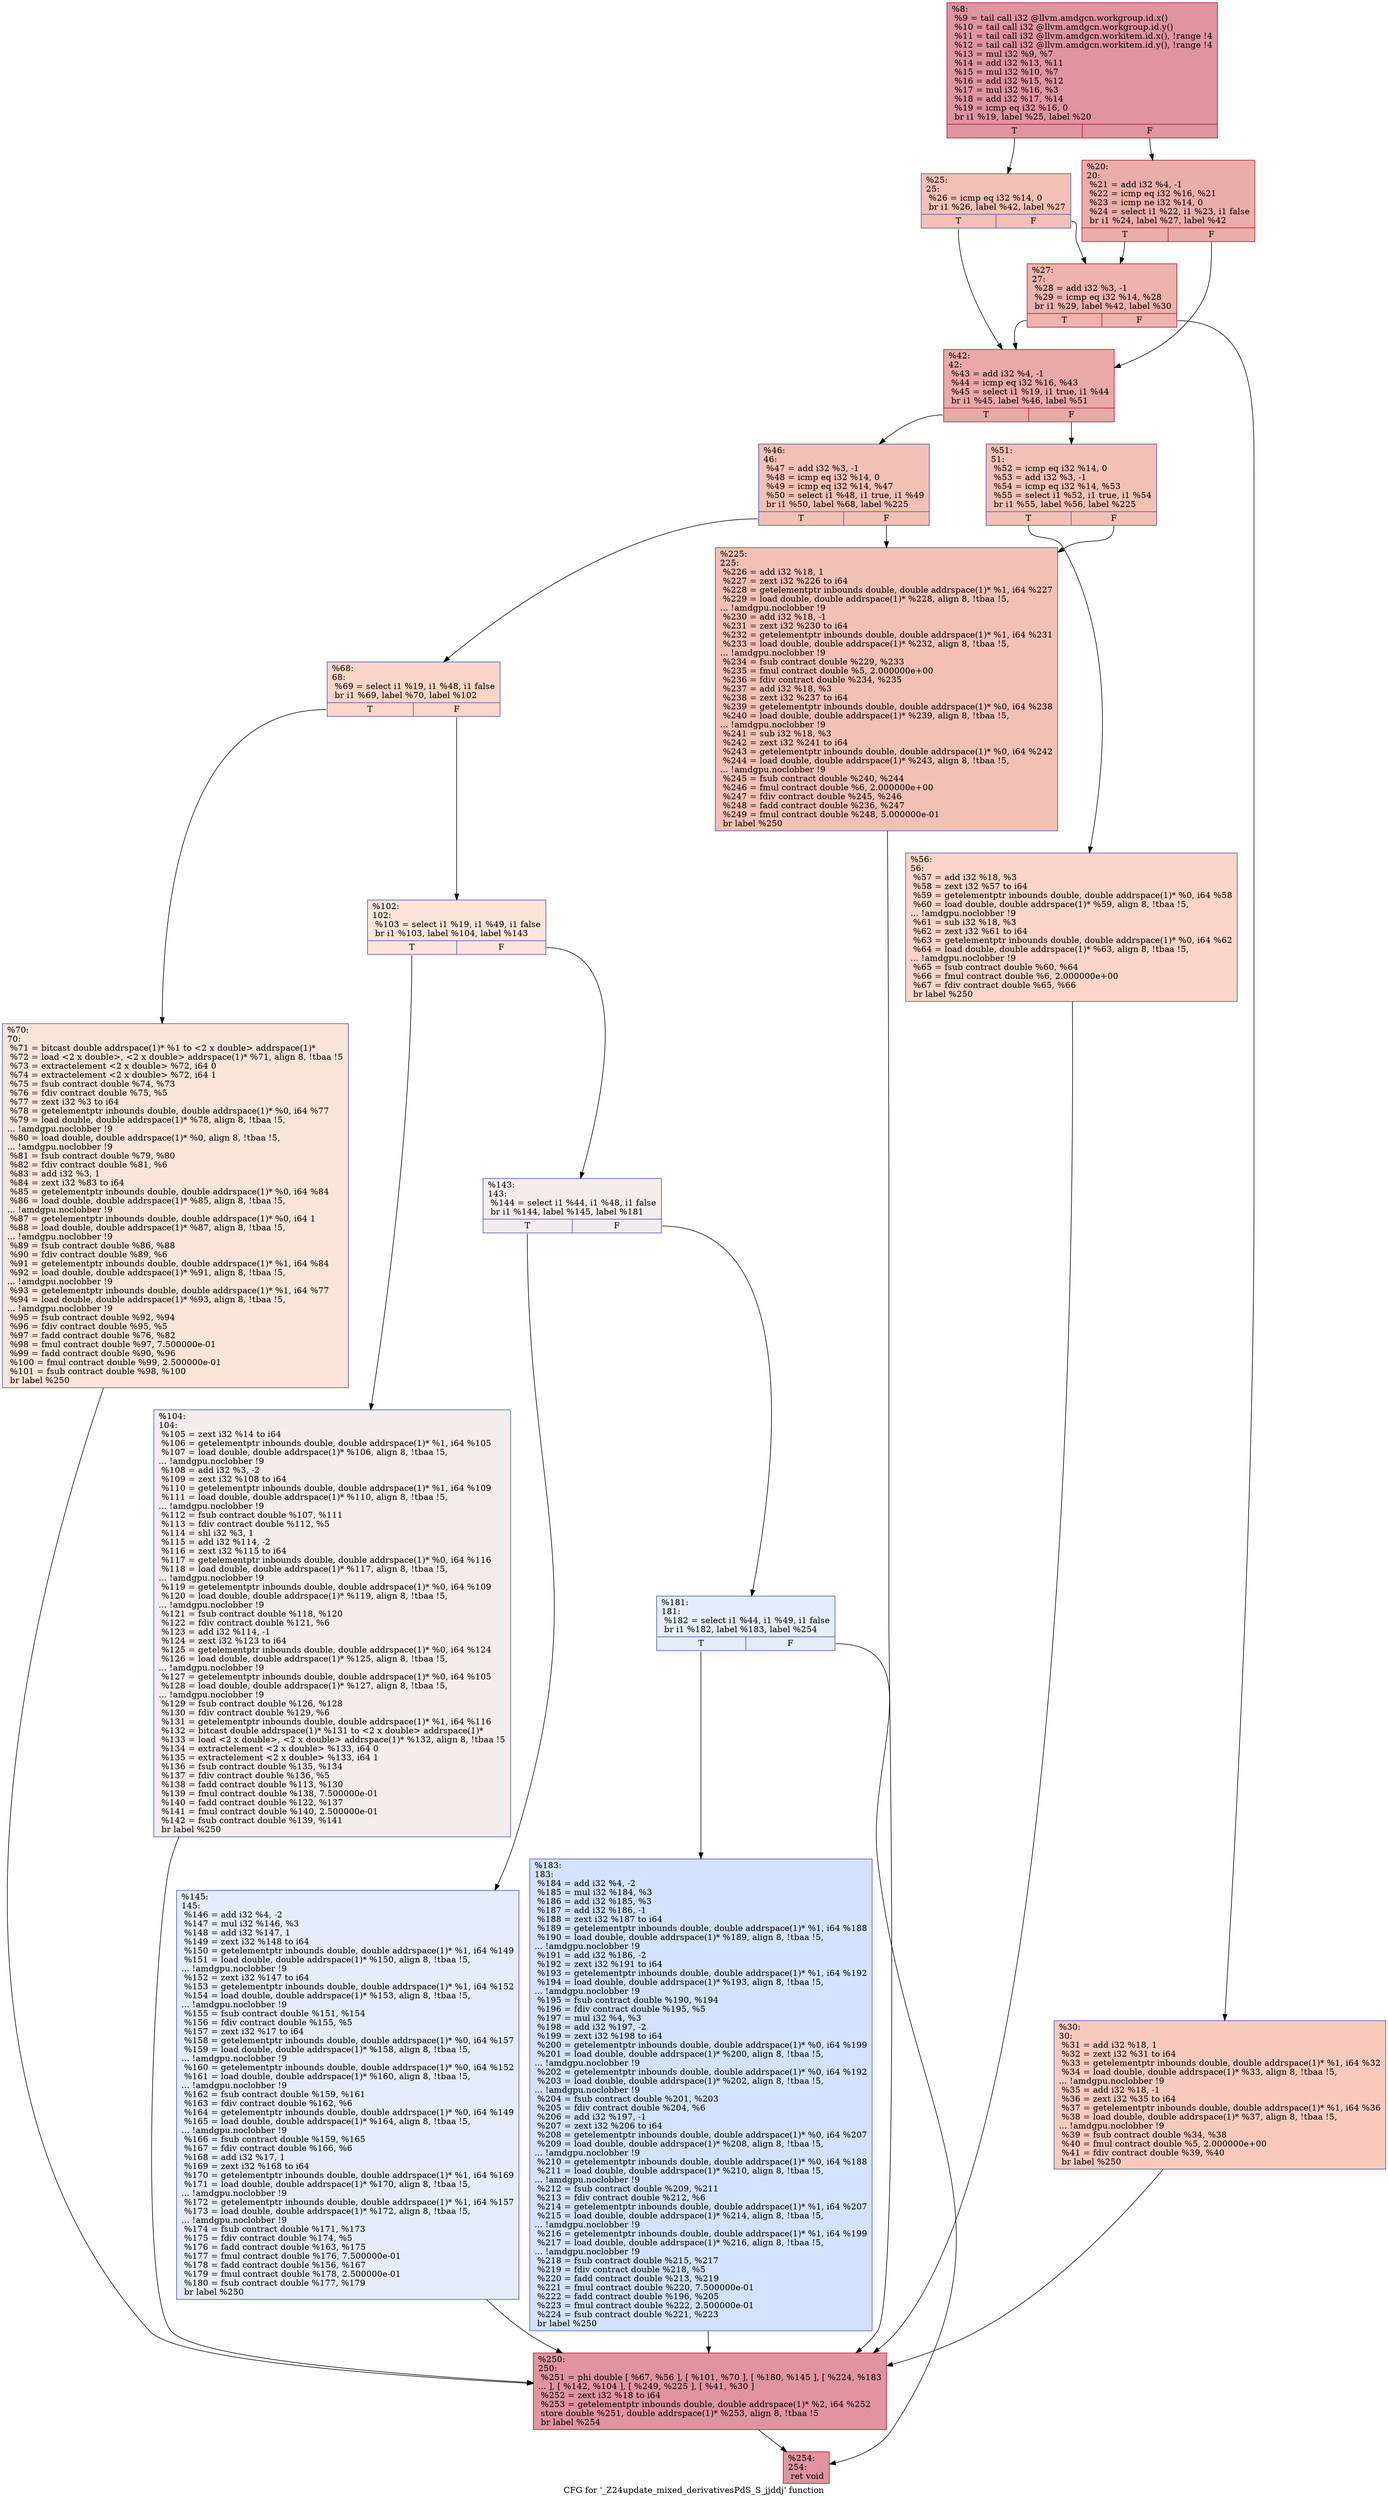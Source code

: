 digraph "CFG for '_Z24update_mixed_derivativesPdS_S_jjddj' function" {
	label="CFG for '_Z24update_mixed_derivativesPdS_S_jjddj' function";

	Node0x60ca200 [shape=record,color="#b70d28ff", style=filled, fillcolor="#b70d2870",label="{%8:\l  %9 = tail call i32 @llvm.amdgcn.workgroup.id.x()\l  %10 = tail call i32 @llvm.amdgcn.workgroup.id.y()\l  %11 = tail call i32 @llvm.amdgcn.workitem.id.x(), !range !4\l  %12 = tail call i32 @llvm.amdgcn.workitem.id.y(), !range !4\l  %13 = mul i32 %9, %7\l  %14 = add i32 %13, %11\l  %15 = mul i32 %10, %7\l  %16 = add i32 %15, %12\l  %17 = mul i32 %16, %3\l  %18 = add i32 %17, %14\l  %19 = icmp eq i32 %16, 0\l  br i1 %19, label %25, label %20\l|{<s0>T|<s1>F}}"];
	Node0x60ca200:s0 -> Node0x60cc6a0;
	Node0x60ca200:s1 -> Node0x60cc730;
	Node0x60cc730 [shape=record,color="#b70d28ff", style=filled, fillcolor="#d0473d70",label="{%20:\l20:                                               \l  %21 = add i32 %4, -1\l  %22 = icmp eq i32 %16, %21\l  %23 = icmp ne i32 %14, 0\l  %24 = select i1 %22, i1 %23, i1 false\l  br i1 %24, label %27, label %42\l|{<s0>T|<s1>F}}"];
	Node0x60cc730:s0 -> Node0x60ccb30;
	Node0x60cc730:s1 -> Node0x60ccb80;
	Node0x60cc6a0 [shape=record,color="#3d50c3ff", style=filled, fillcolor="#e5705870",label="{%25:\l25:                                               \l  %26 = icmp eq i32 %14, 0\l  br i1 %26, label %42, label %27\l|{<s0>T|<s1>F}}"];
	Node0x60cc6a0:s0 -> Node0x60ccb80;
	Node0x60cc6a0:s1 -> Node0x60ccb30;
	Node0x60ccb30 [shape=record,color="#b70d28ff", style=filled, fillcolor="#d6524470",label="{%27:\l27:                                               \l  %28 = add i32 %3, -1\l  %29 = icmp eq i32 %14, %28\l  br i1 %29, label %42, label %30\l|{<s0>T|<s1>F}}"];
	Node0x60ccb30:s0 -> Node0x60ccb80;
	Node0x60ccb30:s1 -> Node0x60ccf20;
	Node0x60ccf20 [shape=record,color="#3d50c3ff", style=filled, fillcolor="#ef886b70",label="{%30:\l30:                                               \l  %31 = add i32 %18, 1\l  %32 = zext i32 %31 to i64\l  %33 = getelementptr inbounds double, double addrspace(1)* %1, i64 %32\l  %34 = load double, double addrspace(1)* %33, align 8, !tbaa !5,\l... !amdgpu.noclobber !9\l  %35 = add i32 %18, -1\l  %36 = zext i32 %35 to i64\l  %37 = getelementptr inbounds double, double addrspace(1)* %1, i64 %36\l  %38 = load double, double addrspace(1)* %37, align 8, !tbaa !5,\l... !amdgpu.noclobber !9\l  %39 = fsub contract double %34, %38\l  %40 = fmul contract double %5, 2.000000e+00\l  %41 = fdiv contract double %39, %40\l  br label %250\l}"];
	Node0x60ccf20 -> Node0x60cf080;
	Node0x60ccb80 [shape=record,color="#b70d28ff", style=filled, fillcolor="#ca3b3770",label="{%42:\l42:                                               \l  %43 = add i32 %4, -1\l  %44 = icmp eq i32 %16, %43\l  %45 = select i1 %19, i1 true, i1 %44\l  br i1 %45, label %46, label %51\l|{<s0>T|<s1>F}}"];
	Node0x60ccb80:s0 -> Node0x60cf350;
	Node0x60ccb80:s1 -> Node0x60cf3a0;
	Node0x60cf350 [shape=record,color="#3d50c3ff", style=filled, fillcolor="#e5705870",label="{%46:\l46:                                               \l  %47 = add i32 %3, -1\l  %48 = icmp eq i32 %14, 0\l  %49 = icmp eq i32 %14, %47\l  %50 = select i1 %48, i1 true, i1 %49\l  br i1 %50, label %68, label %225\l|{<s0>T|<s1>F}}"];
	Node0x60cf350:s0 -> Node0x60cf740;
	Node0x60cf350:s1 -> Node0x60cf790;
	Node0x60cf3a0 [shape=record,color="#3d50c3ff", style=filled, fillcolor="#e5705870",label="{%51:\l51:                                               \l  %52 = icmp eq i32 %14, 0\l  %53 = add i32 %3, -1\l  %54 = icmp eq i32 %14, %53\l  %55 = select i1 %52, i1 true, i1 %54\l  br i1 %55, label %56, label %225\l|{<s0>T|<s1>F}}"];
	Node0x60cf3a0:s0 -> Node0x60cfb30;
	Node0x60cf3a0:s1 -> Node0x60cf790;
	Node0x60cfb30 [shape=record,color="#3d50c3ff", style=filled, fillcolor="#f5a08170",label="{%56:\l56:                                               \l  %57 = add i32 %18, %3\l  %58 = zext i32 %57 to i64\l  %59 = getelementptr inbounds double, double addrspace(1)* %0, i64 %58\l  %60 = load double, double addrspace(1)* %59, align 8, !tbaa !5,\l... !amdgpu.noclobber !9\l  %61 = sub i32 %18, %3\l  %62 = zext i32 %61 to i64\l  %63 = getelementptr inbounds double, double addrspace(1)* %0, i64 %62\l  %64 = load double, double addrspace(1)* %63, align 8, !tbaa !5,\l... !amdgpu.noclobber !9\l  %65 = fsub contract double %60, %64\l  %66 = fmul contract double %6, 2.000000e+00\l  %67 = fdiv contract double %65, %66\l  br label %250\l}"];
	Node0x60cfb30 -> Node0x60cf080;
	Node0x60cf740 [shape=record,color="#3d50c3ff", style=filled, fillcolor="#f5a08170",label="{%68:\l68:                                               \l  %69 = select i1 %19, i1 %48, i1 false\l  br i1 %69, label %70, label %102\l|{<s0>T|<s1>F}}"];
	Node0x60cf740:s0 -> Node0x60cd300;
	Node0x60cf740:s1 -> Node0x60d05f0;
	Node0x60cd300 [shape=record,color="#3d50c3ff", style=filled, fillcolor="#f5c1a970",label="{%70:\l70:                                               \l  %71 = bitcast double addrspace(1)* %1 to \<2 x double\> addrspace(1)*\l  %72 = load \<2 x double\>, \<2 x double\> addrspace(1)* %71, align 8, !tbaa !5\l  %73 = extractelement \<2 x double\> %72, i64 0\l  %74 = extractelement \<2 x double\> %72, i64 1\l  %75 = fsub contract double %74, %73\l  %76 = fdiv contract double %75, %5\l  %77 = zext i32 %3 to i64\l  %78 = getelementptr inbounds double, double addrspace(1)* %0, i64 %77\l  %79 = load double, double addrspace(1)* %78, align 8, !tbaa !5,\l... !amdgpu.noclobber !9\l  %80 = load double, double addrspace(1)* %0, align 8, !tbaa !5,\l... !amdgpu.noclobber !9\l  %81 = fsub contract double %79, %80\l  %82 = fdiv contract double %81, %6\l  %83 = add i32 %3, 1\l  %84 = zext i32 %83 to i64\l  %85 = getelementptr inbounds double, double addrspace(1)* %0, i64 %84\l  %86 = load double, double addrspace(1)* %85, align 8, !tbaa !5,\l... !amdgpu.noclobber !9\l  %87 = getelementptr inbounds double, double addrspace(1)* %0, i64 1\l  %88 = load double, double addrspace(1)* %87, align 8, !tbaa !5,\l... !amdgpu.noclobber !9\l  %89 = fsub contract double %86, %88\l  %90 = fdiv contract double %89, %6\l  %91 = getelementptr inbounds double, double addrspace(1)* %1, i64 %84\l  %92 = load double, double addrspace(1)* %91, align 8, !tbaa !5,\l... !amdgpu.noclobber !9\l  %93 = getelementptr inbounds double, double addrspace(1)* %1, i64 %77\l  %94 = load double, double addrspace(1)* %93, align 8, !tbaa !5,\l... !amdgpu.noclobber !9\l  %95 = fsub contract double %92, %94\l  %96 = fdiv contract double %95, %5\l  %97 = fadd contract double %76, %82\l  %98 = fmul contract double %97, 7.500000e-01\l  %99 = fadd contract double %90, %96\l  %100 = fmul contract double %99, 2.500000e-01\l  %101 = fsub contract double %98, %100\l  br label %250\l}"];
	Node0x60cd300 -> Node0x60cf080;
	Node0x60d05f0 [shape=record,color="#3d50c3ff", style=filled, fillcolor="#f5c1a970",label="{%102:\l102:                                              \l  %103 = select i1 %19, i1 %49, i1 false\l  br i1 %103, label %104, label %143\l|{<s0>T|<s1>F}}"];
	Node0x60d05f0:s0 -> Node0x60d2110;
	Node0x60d05f0:s1 -> Node0x60d2160;
	Node0x60d2110 [shape=record,color="#3d50c3ff", style=filled, fillcolor="#e3d9d370",label="{%104:\l104:                                              \l  %105 = zext i32 %14 to i64\l  %106 = getelementptr inbounds double, double addrspace(1)* %1, i64 %105\l  %107 = load double, double addrspace(1)* %106, align 8, !tbaa !5,\l... !amdgpu.noclobber !9\l  %108 = add i32 %3, -2\l  %109 = zext i32 %108 to i64\l  %110 = getelementptr inbounds double, double addrspace(1)* %1, i64 %109\l  %111 = load double, double addrspace(1)* %110, align 8, !tbaa !5,\l... !amdgpu.noclobber !9\l  %112 = fsub contract double %107, %111\l  %113 = fdiv contract double %112, %5\l  %114 = shl i32 %3, 1\l  %115 = add i32 %114, -2\l  %116 = zext i32 %115 to i64\l  %117 = getelementptr inbounds double, double addrspace(1)* %0, i64 %116\l  %118 = load double, double addrspace(1)* %117, align 8, !tbaa !5,\l... !amdgpu.noclobber !9\l  %119 = getelementptr inbounds double, double addrspace(1)* %0, i64 %109\l  %120 = load double, double addrspace(1)* %119, align 8, !tbaa !5,\l... !amdgpu.noclobber !9\l  %121 = fsub contract double %118, %120\l  %122 = fdiv contract double %121, %6\l  %123 = add i32 %114, -1\l  %124 = zext i32 %123 to i64\l  %125 = getelementptr inbounds double, double addrspace(1)* %0, i64 %124\l  %126 = load double, double addrspace(1)* %125, align 8, !tbaa !5,\l... !amdgpu.noclobber !9\l  %127 = getelementptr inbounds double, double addrspace(1)* %0, i64 %105\l  %128 = load double, double addrspace(1)* %127, align 8, !tbaa !5,\l... !amdgpu.noclobber !9\l  %129 = fsub contract double %126, %128\l  %130 = fdiv contract double %129, %6\l  %131 = getelementptr inbounds double, double addrspace(1)* %1, i64 %116\l  %132 = bitcast double addrspace(1)* %131 to \<2 x double\> addrspace(1)*\l  %133 = load \<2 x double\>, \<2 x double\> addrspace(1)* %132, align 8, !tbaa !5\l  %134 = extractelement \<2 x double\> %133, i64 0\l  %135 = extractelement \<2 x double\> %133, i64 1\l  %136 = fsub contract double %135, %134\l  %137 = fdiv contract double %136, %5\l  %138 = fadd contract double %113, %130\l  %139 = fmul contract double %138, 7.500000e-01\l  %140 = fadd contract double %122, %137\l  %141 = fmul contract double %140, 2.500000e-01\l  %142 = fsub contract double %139, %141\l  br label %250\l}"];
	Node0x60d2110 -> Node0x60cf080;
	Node0x60d2160 [shape=record,color="#3d50c3ff", style=filled, fillcolor="#e3d9d370",label="{%143:\l143:                                              \l  %144 = select i1 %44, i1 %48, i1 false\l  br i1 %144, label %145, label %181\l|{<s0>T|<s1>F}}"];
	Node0x60d2160:s0 -> Node0x60d0480;
	Node0x60d2160:s1 -> Node0x60d3dd0;
	Node0x60d0480 [shape=record,color="#3d50c3ff", style=filled, fillcolor="#c5d6f270",label="{%145:\l145:                                              \l  %146 = add i32 %4, -2\l  %147 = mul i32 %146, %3\l  %148 = add i32 %147, 1\l  %149 = zext i32 %148 to i64\l  %150 = getelementptr inbounds double, double addrspace(1)* %1, i64 %149\l  %151 = load double, double addrspace(1)* %150, align 8, !tbaa !5,\l... !amdgpu.noclobber !9\l  %152 = zext i32 %147 to i64\l  %153 = getelementptr inbounds double, double addrspace(1)* %1, i64 %152\l  %154 = load double, double addrspace(1)* %153, align 8, !tbaa !5,\l... !amdgpu.noclobber !9\l  %155 = fsub contract double %151, %154\l  %156 = fdiv contract double %155, %5\l  %157 = zext i32 %17 to i64\l  %158 = getelementptr inbounds double, double addrspace(1)* %0, i64 %157\l  %159 = load double, double addrspace(1)* %158, align 8, !tbaa !5,\l... !amdgpu.noclobber !9\l  %160 = getelementptr inbounds double, double addrspace(1)* %0, i64 %152\l  %161 = load double, double addrspace(1)* %160, align 8, !tbaa !5,\l... !amdgpu.noclobber !9\l  %162 = fsub contract double %159, %161\l  %163 = fdiv contract double %162, %6\l  %164 = getelementptr inbounds double, double addrspace(1)* %0, i64 %149\l  %165 = load double, double addrspace(1)* %164, align 8, !tbaa !5,\l... !amdgpu.noclobber !9\l  %166 = fsub contract double %159, %165\l  %167 = fdiv contract double %166, %6\l  %168 = add i32 %17, 1\l  %169 = zext i32 %168 to i64\l  %170 = getelementptr inbounds double, double addrspace(1)* %1, i64 %169\l  %171 = load double, double addrspace(1)* %170, align 8, !tbaa !5,\l... !amdgpu.noclobber !9\l  %172 = getelementptr inbounds double, double addrspace(1)* %1, i64 %157\l  %173 = load double, double addrspace(1)* %172, align 8, !tbaa !5,\l... !amdgpu.noclobber !9\l  %174 = fsub contract double %171, %173\l  %175 = fdiv contract double %174, %5\l  %176 = fadd contract double %163, %175\l  %177 = fmul contract double %176, 7.500000e-01\l  %178 = fadd contract double %156, %167\l  %179 = fmul contract double %178, 2.500000e-01\l  %180 = fsub contract double %177, %179\l  br label %250\l}"];
	Node0x60d0480 -> Node0x60cf080;
	Node0x60d3dd0 [shape=record,color="#3d50c3ff", style=filled, fillcolor="#c5d6f270",label="{%181:\l181:                                              \l  %182 = select i1 %44, i1 %49, i1 false\l  br i1 %182, label %183, label %254\l|{<s0>T|<s1>F}}"];
	Node0x60d3dd0:s0 -> Node0x60d5470;
	Node0x60d3dd0:s1 -> Node0x60d54c0;
	Node0x60d5470 [shape=record,color="#3d50c3ff", style=filled, fillcolor="#9ebeff70",label="{%183:\l183:                                              \l  %184 = add i32 %4, -2\l  %185 = mul i32 %184, %3\l  %186 = add i32 %185, %3\l  %187 = add i32 %186, -1\l  %188 = zext i32 %187 to i64\l  %189 = getelementptr inbounds double, double addrspace(1)* %1, i64 %188\l  %190 = load double, double addrspace(1)* %189, align 8, !tbaa !5,\l... !amdgpu.noclobber !9\l  %191 = add i32 %186, -2\l  %192 = zext i32 %191 to i64\l  %193 = getelementptr inbounds double, double addrspace(1)* %1, i64 %192\l  %194 = load double, double addrspace(1)* %193, align 8, !tbaa !5,\l... !amdgpu.noclobber !9\l  %195 = fsub contract double %190, %194\l  %196 = fdiv contract double %195, %5\l  %197 = mul i32 %4, %3\l  %198 = add i32 %197, -2\l  %199 = zext i32 %198 to i64\l  %200 = getelementptr inbounds double, double addrspace(1)* %0, i64 %199\l  %201 = load double, double addrspace(1)* %200, align 8, !tbaa !5,\l... !amdgpu.noclobber !9\l  %202 = getelementptr inbounds double, double addrspace(1)* %0, i64 %192\l  %203 = load double, double addrspace(1)* %202, align 8, !tbaa !5,\l... !amdgpu.noclobber !9\l  %204 = fsub contract double %201, %203\l  %205 = fdiv contract double %204, %6\l  %206 = add i32 %197, -1\l  %207 = zext i32 %206 to i64\l  %208 = getelementptr inbounds double, double addrspace(1)* %0, i64 %207\l  %209 = load double, double addrspace(1)* %208, align 8, !tbaa !5,\l... !amdgpu.noclobber !9\l  %210 = getelementptr inbounds double, double addrspace(1)* %0, i64 %188\l  %211 = load double, double addrspace(1)* %210, align 8, !tbaa !5,\l... !amdgpu.noclobber !9\l  %212 = fsub contract double %209, %211\l  %213 = fdiv contract double %212, %6\l  %214 = getelementptr inbounds double, double addrspace(1)* %1, i64 %207\l  %215 = load double, double addrspace(1)* %214, align 8, !tbaa !5,\l... !amdgpu.noclobber !9\l  %216 = getelementptr inbounds double, double addrspace(1)* %1, i64 %199\l  %217 = load double, double addrspace(1)* %216, align 8, !tbaa !5,\l... !amdgpu.noclobber !9\l  %218 = fsub contract double %215, %217\l  %219 = fdiv contract double %218, %5\l  %220 = fadd contract double %213, %219\l  %221 = fmul contract double %220, 7.500000e-01\l  %222 = fadd contract double %196, %205\l  %223 = fmul contract double %222, 2.500000e-01\l  %224 = fsub contract double %221, %223\l  br label %250\l}"];
	Node0x60d5470 -> Node0x60cf080;
	Node0x60cf790 [shape=record,color="#3d50c3ff", style=filled, fillcolor="#e5705870",label="{%225:\l225:                                              \l  %226 = add i32 %18, 1\l  %227 = zext i32 %226 to i64\l  %228 = getelementptr inbounds double, double addrspace(1)* %1, i64 %227\l  %229 = load double, double addrspace(1)* %228, align 8, !tbaa !5,\l... !amdgpu.noclobber !9\l  %230 = add i32 %18, -1\l  %231 = zext i32 %230 to i64\l  %232 = getelementptr inbounds double, double addrspace(1)* %1, i64 %231\l  %233 = load double, double addrspace(1)* %232, align 8, !tbaa !5,\l... !amdgpu.noclobber !9\l  %234 = fsub contract double %229, %233\l  %235 = fmul contract double %5, 2.000000e+00\l  %236 = fdiv contract double %234, %235\l  %237 = add i32 %18, %3\l  %238 = zext i32 %237 to i64\l  %239 = getelementptr inbounds double, double addrspace(1)* %0, i64 %238\l  %240 = load double, double addrspace(1)* %239, align 8, !tbaa !5,\l... !amdgpu.noclobber !9\l  %241 = sub i32 %18, %3\l  %242 = zext i32 %241 to i64\l  %243 = getelementptr inbounds double, double addrspace(1)* %0, i64 %242\l  %244 = load double, double addrspace(1)* %243, align 8, !tbaa !5,\l... !amdgpu.noclobber !9\l  %245 = fsub contract double %240, %244\l  %246 = fmul contract double %6, 2.000000e+00\l  %247 = fdiv contract double %245, %246\l  %248 = fadd contract double %236, %247\l  %249 = fmul contract double %248, 5.000000e-01\l  br label %250\l}"];
	Node0x60cf790 -> Node0x60cf080;
	Node0x60cf080 [shape=record,color="#b70d28ff", style=filled, fillcolor="#b70d2870",label="{%250:\l250:                                              \l  %251 = phi double [ %67, %56 ], [ %101, %70 ], [ %180, %145 ], [ %224, %183\l... ], [ %142, %104 ], [ %249, %225 ], [ %41, %30 ]\l  %252 = zext i32 %18 to i64\l  %253 = getelementptr inbounds double, double addrspace(1)* %2, i64 %252\l  store double %251, double addrspace(1)* %253, align 8, !tbaa !5\l  br label %254\l}"];
	Node0x60cf080 -> Node0x60d54c0;
	Node0x60d54c0 [shape=record,color="#b70d28ff", style=filled, fillcolor="#b70d2870",label="{%254:\l254:                                              \l  ret void\l}"];
}
